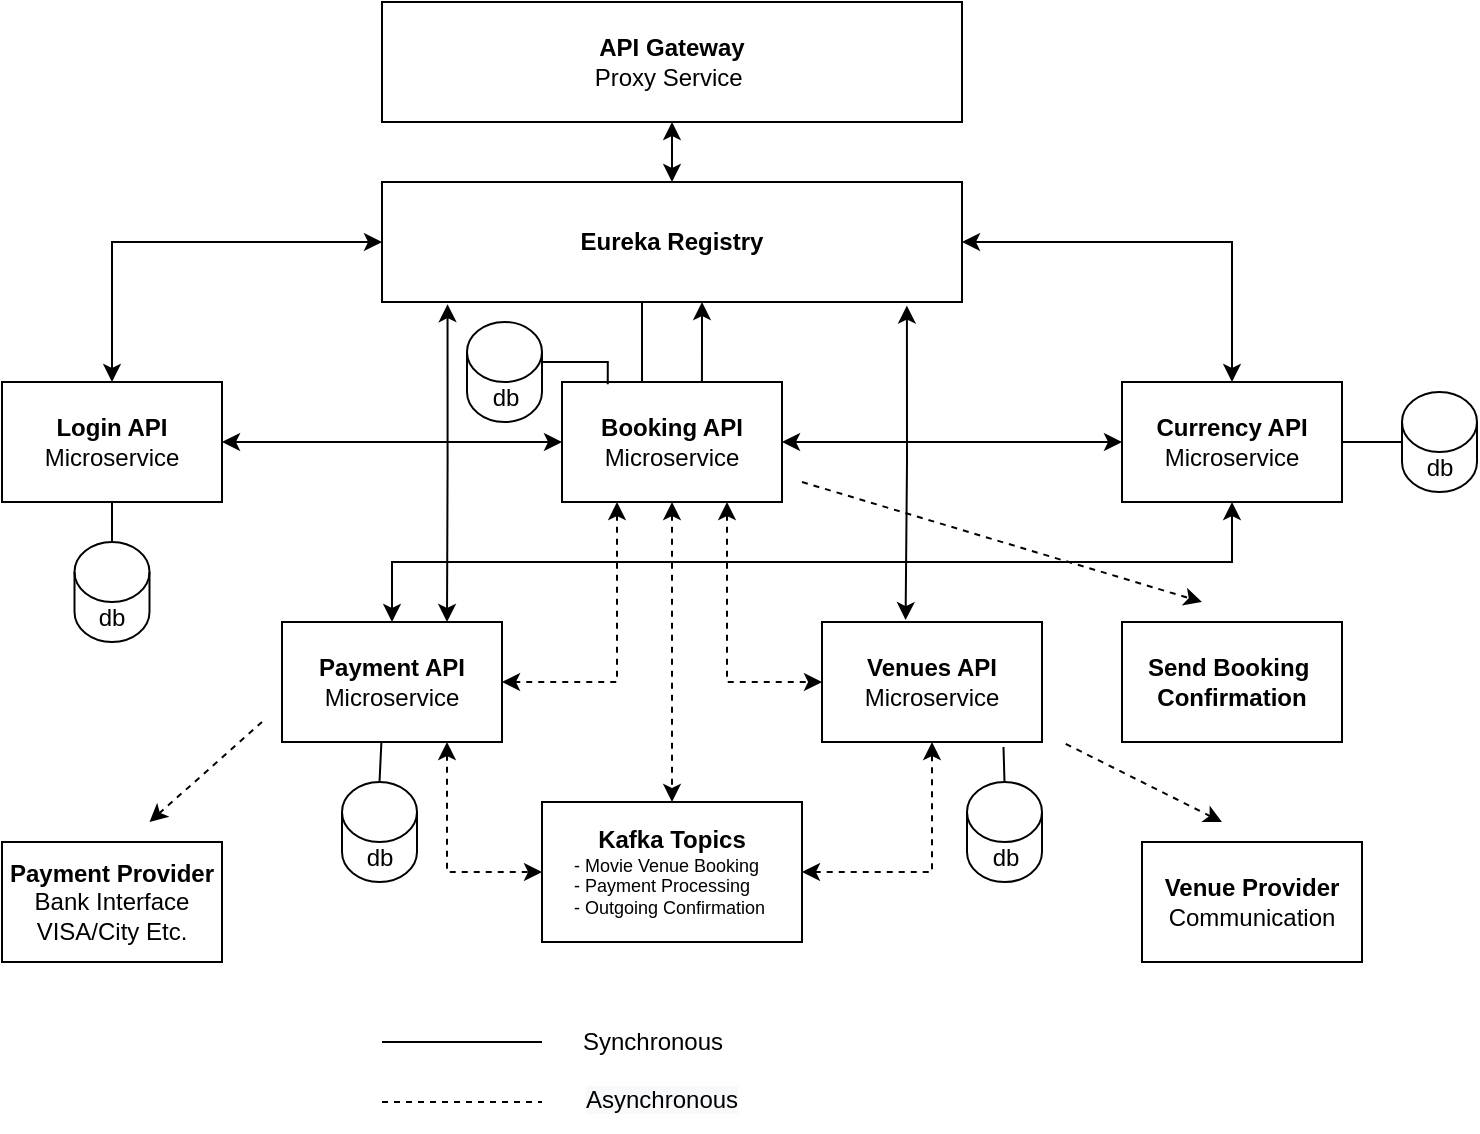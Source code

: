 <mxfile version="15.5.8" type="device"><diagram id="gLHdFOTLegKAvpFeTuw2" name="Page-1"><mxGraphModel dx="1102" dy="665" grid="1" gridSize="10" guides="1" tooltips="1" connect="1" arrows="1" fold="1" page="1" pageScale="1" pageWidth="850" pageHeight="1100" math="0" shadow="0"><root><mxCell id="0"/><mxCell id="1" parent="0"/><mxCell id="66pcaqE_t5hx0tvwiid_-15" style="edgeStyle=orthogonalEdgeStyle;rounded=0;orthogonalLoop=1;jettySize=auto;html=1;exitX=0.5;exitY=1;exitDx=0;exitDy=0;entryX=0.5;entryY=0;entryDx=0;entryDy=0;endArrow=classic;endFill=1;startArrow=classic;startFill=1;" edge="1" parent="1" source="66pcaqE_t5hx0tvwiid_-1" target="66pcaqE_t5hx0tvwiid_-2"><mxGeometry relative="1" as="geometry"/></mxCell><mxCell id="66pcaqE_t5hx0tvwiid_-1" value="&lt;b&gt;API Gateway &lt;/b&gt;&lt;br&gt;Proxy Service&amp;nbsp;" style="rounded=0;whiteSpace=wrap;html=1;" vertex="1" parent="1"><mxGeometry x="280" y="190" width="290" height="60" as="geometry"/></mxCell><mxCell id="66pcaqE_t5hx0tvwiid_-11" style="edgeStyle=orthogonalEdgeStyle;rounded=0;orthogonalLoop=1;jettySize=auto;html=1;exitX=0;exitY=0.5;exitDx=0;exitDy=0;endArrow=classic;endFill=1;startArrow=classic;startFill=1;" edge="1" parent="1" source="66pcaqE_t5hx0tvwiid_-2" target="66pcaqE_t5hx0tvwiid_-5"><mxGeometry relative="1" as="geometry"/></mxCell><mxCell id="66pcaqE_t5hx0tvwiid_-17" style="edgeStyle=orthogonalEdgeStyle;rounded=0;orthogonalLoop=1;jettySize=auto;html=1;exitX=1;exitY=0.5;exitDx=0;exitDy=0;entryX=0.5;entryY=0;entryDx=0;entryDy=0;endArrow=classic;endFill=1;startArrow=classic;startFill=1;" edge="1" parent="1" source="66pcaqE_t5hx0tvwiid_-2" target="66pcaqE_t5hx0tvwiid_-9"><mxGeometry relative="1" as="geometry"/></mxCell><mxCell id="66pcaqE_t5hx0tvwiid_-23" style="edgeStyle=orthogonalEdgeStyle;rounded=0;orthogonalLoop=1;jettySize=auto;html=1;exitX=0.5;exitY=1;exitDx=0;exitDy=0;entryX=0.358;entryY=0.007;entryDx=0;entryDy=0;endArrow=classic;endFill=1;entryPerimeter=0;" edge="1" parent="1" source="66pcaqE_t5hx0tvwiid_-2" target="66pcaqE_t5hx0tvwiid_-7"><mxGeometry relative="1" as="geometry"><Array as="points"><mxPoint x="410" y="340"/><mxPoint x="410" y="400"/></Array></mxGeometry></mxCell><mxCell id="66pcaqE_t5hx0tvwiid_-44" style="edgeStyle=orthogonalEdgeStyle;rounded=0;orthogonalLoop=1;jettySize=auto;html=1;exitX=0.905;exitY=1.03;exitDx=0;exitDy=0;entryX=0.38;entryY=-0.016;entryDx=0;entryDy=0;fontSize=9;startArrow=classic;startFill=1;endArrow=classic;endFill=1;exitPerimeter=0;entryPerimeter=0;" edge="1" parent="1" source="66pcaqE_t5hx0tvwiid_-2" target="66pcaqE_t5hx0tvwiid_-10"><mxGeometry relative="1" as="geometry"/></mxCell><mxCell id="66pcaqE_t5hx0tvwiid_-45" style="edgeStyle=orthogonalEdgeStyle;rounded=0;orthogonalLoop=1;jettySize=auto;html=1;exitX=0.113;exitY=1.018;exitDx=0;exitDy=0;entryX=0.75;entryY=0;entryDx=0;entryDy=0;fontSize=9;startArrow=classic;startFill=1;endArrow=classic;endFill=1;exitPerimeter=0;" edge="1" parent="1" source="66pcaqE_t5hx0tvwiid_-2" target="66pcaqE_t5hx0tvwiid_-8"><mxGeometry relative="1" as="geometry"><Array as="points"/></mxGeometry></mxCell><mxCell id="66pcaqE_t5hx0tvwiid_-2" value="&lt;b&gt;Eureka Registry&lt;/b&gt;" style="rounded=0;whiteSpace=wrap;html=1;" vertex="1" parent="1"><mxGeometry x="280" y="280" width="290" height="60" as="geometry"/></mxCell><mxCell id="66pcaqE_t5hx0tvwiid_-22" style="edgeStyle=orthogonalEdgeStyle;rounded=0;orthogonalLoop=1;jettySize=auto;html=1;exitX=0.5;exitY=1;exitDx=0;exitDy=0;entryX=0.5;entryY=0;entryDx=0;entryDy=0;entryPerimeter=0;endArrow=none;endFill=0;" edge="1" parent="1" source="66pcaqE_t5hx0tvwiid_-5" target="66pcaqE_t5hx0tvwiid_-21"><mxGeometry relative="1" as="geometry"/></mxCell><mxCell id="66pcaqE_t5hx0tvwiid_-5" value="&lt;b&gt;Login API&lt;/b&gt;&lt;br&gt;Microservice" style="rounded=0;whiteSpace=wrap;html=1;" vertex="1" parent="1"><mxGeometry x="90" y="380" width="110" height="60" as="geometry"/></mxCell><mxCell id="66pcaqE_t5hx0tvwiid_-27" style="edgeStyle=orthogonalEdgeStyle;rounded=0;orthogonalLoop=1;jettySize=auto;html=1;exitX=0.636;exitY=0.011;exitDx=0;exitDy=0;endArrow=classic;endFill=1;exitPerimeter=0;" edge="1" parent="1" source="66pcaqE_t5hx0tvwiid_-7"><mxGeometry relative="1" as="geometry"><mxPoint x="440" y="340" as="targetPoint"/><Array as="points"/></mxGeometry></mxCell><mxCell id="66pcaqE_t5hx0tvwiid_-33" style="edgeStyle=orthogonalEdgeStyle;rounded=0;orthogonalLoop=1;jettySize=auto;html=1;exitX=0.75;exitY=1;exitDx=0;exitDy=0;entryX=0;entryY=0.5;entryDx=0;entryDy=0;endArrow=classic;endFill=1;startArrow=classic;startFill=1;dashed=1;" edge="1" parent="1" source="66pcaqE_t5hx0tvwiid_-7" target="66pcaqE_t5hx0tvwiid_-10"><mxGeometry relative="1" as="geometry"/></mxCell><mxCell id="66pcaqE_t5hx0tvwiid_-35" style="edgeStyle=orthogonalEdgeStyle;rounded=0;orthogonalLoop=1;jettySize=auto;html=1;exitX=0.5;exitY=1;exitDx=0;exitDy=0;entryX=0.5;entryY=0;entryDx=0;entryDy=0;fontSize=9;startArrow=classic;startFill=1;endArrow=classic;endFill=1;dashed=1;" edge="1" parent="1" source="66pcaqE_t5hx0tvwiid_-7" target="66pcaqE_t5hx0tvwiid_-34"><mxGeometry relative="1" as="geometry"/></mxCell><mxCell id="66pcaqE_t5hx0tvwiid_-36" style="edgeStyle=orthogonalEdgeStyle;rounded=0;orthogonalLoop=1;jettySize=auto;html=1;exitX=0.25;exitY=1;exitDx=0;exitDy=0;entryX=1;entryY=0.5;entryDx=0;entryDy=0;fontSize=9;startArrow=classic;startFill=1;endArrow=classic;endFill=1;dashed=1;" edge="1" parent="1" source="66pcaqE_t5hx0tvwiid_-7" target="66pcaqE_t5hx0tvwiid_-8"><mxGeometry relative="1" as="geometry"/></mxCell><mxCell id="66pcaqE_t5hx0tvwiid_-38" style="edgeStyle=orthogonalEdgeStyle;rounded=0;orthogonalLoop=1;jettySize=auto;html=1;exitX=1;exitY=0.5;exitDx=0;exitDy=0;entryX=0;entryY=0.5;entryDx=0;entryDy=0;fontSize=9;startArrow=classic;startFill=1;endArrow=classic;endFill=1;" edge="1" parent="1" source="66pcaqE_t5hx0tvwiid_-7" target="66pcaqE_t5hx0tvwiid_-9"><mxGeometry relative="1" as="geometry"/></mxCell><mxCell id="66pcaqE_t5hx0tvwiid_-41" style="edgeStyle=orthogonalEdgeStyle;rounded=0;orthogonalLoop=1;jettySize=auto;html=1;exitX=0;exitY=0.5;exitDx=0;exitDy=0;entryX=1;entryY=0.5;entryDx=0;entryDy=0;fontSize=9;startArrow=classic;startFill=1;endArrow=classic;endFill=1;" edge="1" parent="1" source="66pcaqE_t5hx0tvwiid_-7" target="66pcaqE_t5hx0tvwiid_-5"><mxGeometry relative="1" as="geometry"/></mxCell><mxCell id="66pcaqE_t5hx0tvwiid_-7" value="&lt;b&gt;Booking API&lt;/b&gt;&lt;br&gt;Microservice" style="rounded=0;whiteSpace=wrap;html=1;" vertex="1" parent="1"><mxGeometry x="370" y="380" width="110" height="60" as="geometry"/></mxCell><mxCell id="66pcaqE_t5hx0tvwiid_-37" style="edgeStyle=orthogonalEdgeStyle;rounded=0;orthogonalLoop=1;jettySize=auto;html=1;exitX=0.75;exitY=1;exitDx=0;exitDy=0;entryX=0;entryY=0.5;entryDx=0;entryDy=0;dashed=1;fontSize=9;startArrow=classic;startFill=1;endArrow=classic;endFill=1;" edge="1" parent="1" source="66pcaqE_t5hx0tvwiid_-8" target="66pcaqE_t5hx0tvwiid_-34"><mxGeometry relative="1" as="geometry"/></mxCell><mxCell id="66pcaqE_t5hx0tvwiid_-39" style="edgeStyle=orthogonalEdgeStyle;rounded=0;orthogonalLoop=1;jettySize=auto;html=1;exitX=0.5;exitY=0;exitDx=0;exitDy=0;entryX=0.5;entryY=1;entryDx=0;entryDy=0;fontSize=9;startArrow=classic;startFill=1;endArrow=classic;endFill=1;" edge="1" parent="1" source="66pcaqE_t5hx0tvwiid_-8" target="66pcaqE_t5hx0tvwiid_-9"><mxGeometry relative="1" as="geometry"/></mxCell><mxCell id="66pcaqE_t5hx0tvwiid_-8" value="&lt;b&gt;Payment API&lt;/b&gt;&lt;br&gt;Microservice" style="rounded=0;whiteSpace=wrap;html=1;" vertex="1" parent="1"><mxGeometry x="230" y="500" width="110" height="60" as="geometry"/></mxCell><mxCell id="66pcaqE_t5hx0tvwiid_-63" style="edgeStyle=orthogonalEdgeStyle;rounded=0;orthogonalLoop=1;jettySize=auto;html=1;exitX=1;exitY=0.5;exitDx=0;exitDy=0;entryX=0;entryY=0.5;entryDx=0;entryDy=0;entryPerimeter=0;fontSize=9;startArrow=none;startFill=0;endArrow=none;endFill=0;" edge="1" parent="1" source="66pcaqE_t5hx0tvwiid_-9" target="66pcaqE_t5hx0tvwiid_-60"><mxGeometry relative="1" as="geometry"/></mxCell><mxCell id="66pcaqE_t5hx0tvwiid_-9" value="&lt;b&gt;Currency API&lt;/b&gt;&lt;br&gt;Microservice" style="rounded=0;whiteSpace=wrap;html=1;" vertex="1" parent="1"><mxGeometry x="650" y="380" width="110" height="60" as="geometry"/></mxCell><mxCell id="66pcaqE_t5hx0tvwiid_-10" value="&lt;b&gt;Venues API&lt;/b&gt;&lt;br&gt;Microservice" style="rounded=0;whiteSpace=wrap;html=1;" vertex="1" parent="1"><mxGeometry x="500" y="500" width="110" height="60" as="geometry"/></mxCell><mxCell id="66pcaqE_t5hx0tvwiid_-21" value="db" style="shape=cylinder3;whiteSpace=wrap;html=1;boundedLbl=1;backgroundOutline=1;size=15;" vertex="1" parent="1"><mxGeometry x="126.25" y="460" width="37.5" height="50" as="geometry"/></mxCell><mxCell id="66pcaqE_t5hx0tvwiid_-28" value="" style="endArrow=none;html=1;rounded=0;" edge="1" parent="1"><mxGeometry width="50" height="50" relative="1" as="geometry"><mxPoint x="280" y="710" as="sourcePoint"/><mxPoint x="360" y="710" as="targetPoint"/></mxGeometry></mxCell><mxCell id="66pcaqE_t5hx0tvwiid_-30" value="Synchronous" style="text;html=1;resizable=0;autosize=1;align=center;verticalAlign=middle;points=[];fillColor=none;strokeColor=none;rounded=0;" vertex="1" parent="1"><mxGeometry x="370" y="700" width="90" height="20" as="geometry"/></mxCell><mxCell id="66pcaqE_t5hx0tvwiid_-31" value="" style="endArrow=none;html=1;rounded=0;dashed=1;" edge="1" parent="1"><mxGeometry width="50" height="50" relative="1" as="geometry"><mxPoint x="280" y="740" as="sourcePoint"/><mxPoint x="360" y="740" as="targetPoint"/></mxGeometry></mxCell><mxCell id="66pcaqE_t5hx0tvwiid_-32" value="&lt;span style=&quot;color: rgb(0 , 0 , 0) ; font-family: &amp;#34;helvetica&amp;#34; ; font-size: 12px ; font-style: normal ; font-weight: 400 ; letter-spacing: normal ; text-align: center ; text-indent: 0px ; text-transform: none ; word-spacing: 0px ; background-color: rgb(248 , 249 , 250) ; display: inline ; float: none&quot;&gt;Asynchronous&lt;/span&gt;" style="text;whiteSpace=wrap;html=1;" vertex="1" parent="1"><mxGeometry x="380" y="725" width="80" height="30" as="geometry"/></mxCell><mxCell id="66pcaqE_t5hx0tvwiid_-40" style="edgeStyle=orthogonalEdgeStyle;rounded=0;orthogonalLoop=1;jettySize=auto;html=1;exitX=1;exitY=0.5;exitDx=0;exitDy=0;entryX=0.5;entryY=1;entryDx=0;entryDy=0;fontSize=9;startArrow=classic;startFill=1;endArrow=classic;endFill=1;dashed=1;" edge="1" parent="1" source="66pcaqE_t5hx0tvwiid_-34" target="66pcaqE_t5hx0tvwiid_-10"><mxGeometry relative="1" as="geometry"/></mxCell><mxCell id="66pcaqE_t5hx0tvwiid_-34" value="&lt;b&gt;Kafka Topics&lt;/b&gt;&lt;br&gt;&lt;div style=&quot;text-align: left ; font-size: 9px&quot;&gt;&lt;span&gt;- Movie Venue Booking&lt;/span&gt;&lt;br&gt;&lt;/div&gt;&lt;div style=&quot;text-align: left ; font-size: 9px&quot;&gt;&lt;span&gt;- Payment Processing&lt;/span&gt;&lt;/div&gt;&lt;div style=&quot;text-align: left ; font-size: 9px&quot;&gt;&lt;span&gt;- Outgoing Confirmation&amp;nbsp;&lt;/span&gt;&lt;/div&gt;" style="rounded=0;whiteSpace=wrap;html=1;" vertex="1" parent="1"><mxGeometry x="360" y="590" width="130" height="70" as="geometry"/></mxCell><mxCell id="66pcaqE_t5hx0tvwiid_-46" value="&lt;b&gt;Payment Provider&lt;br&gt;&lt;/b&gt;Bank Interface&lt;br&gt;VISA/City Etc." style="rounded=0;whiteSpace=wrap;html=1;" vertex="1" parent="1"><mxGeometry x="90" y="610" width="110" height="60" as="geometry"/></mxCell><mxCell id="66pcaqE_t5hx0tvwiid_-50" value="&lt;b style=&quot;font-family: &amp;#34;helvetica&amp;#34;&quot;&gt;Send Booking&amp;nbsp;&lt;br&gt;Confirmation&lt;/b&gt;" style="rounded=0;whiteSpace=wrap;html=1;" vertex="1" parent="1"><mxGeometry x="650" y="500" width="110" height="60" as="geometry"/></mxCell><mxCell id="66pcaqE_t5hx0tvwiid_-55" value="" style="endArrow=none;startArrow=classic;html=1;rounded=0;fontSize=9;startFill=1;endFill=0;dashed=1;" edge="1" parent="1"><mxGeometry width="50" height="50" relative="1" as="geometry"><mxPoint x="163.75" y="600" as="sourcePoint"/><mxPoint x="220" y="550" as="targetPoint"/></mxGeometry></mxCell><mxCell id="66pcaqE_t5hx0tvwiid_-56" value="" style="endArrow=classic;startArrow=none;html=1;rounded=0;fontSize=9;startFill=0;endFill=1;dashed=1;" edge="1" parent="1"><mxGeometry width="50" height="50" relative="1" as="geometry"><mxPoint x="490" y="430" as="sourcePoint"/><mxPoint x="690" y="490" as="targetPoint"/></mxGeometry></mxCell><mxCell id="66pcaqE_t5hx0tvwiid_-64" style="edgeStyle=orthogonalEdgeStyle;rounded=0;orthogonalLoop=1;jettySize=auto;html=1;exitX=0.5;exitY=0;exitDx=0;exitDy=0;exitPerimeter=0;entryX=0.452;entryY=0.995;entryDx=0;entryDy=0;entryPerimeter=0;fontSize=9;startArrow=none;startFill=0;endArrow=none;endFill=0;" edge="1" parent="1" source="66pcaqE_t5hx0tvwiid_-57" target="66pcaqE_t5hx0tvwiid_-8"><mxGeometry relative="1" as="geometry"/></mxCell><mxCell id="66pcaqE_t5hx0tvwiid_-57" value="db" style="shape=cylinder3;whiteSpace=wrap;html=1;boundedLbl=1;backgroundOutline=1;size=15;" vertex="1" parent="1"><mxGeometry x="260" y="580" width="37.5" height="50" as="geometry"/></mxCell><mxCell id="66pcaqE_t5hx0tvwiid_-62" style="edgeStyle=orthogonalEdgeStyle;rounded=0;orthogonalLoop=1;jettySize=auto;html=1;exitX=0.5;exitY=0;exitDx=0;exitDy=0;exitPerimeter=0;entryX=0.825;entryY=1.041;entryDx=0;entryDy=0;entryPerimeter=0;fontSize=9;startArrow=none;startFill=0;endArrow=none;endFill=0;" edge="1" parent="1" source="66pcaqE_t5hx0tvwiid_-58" target="66pcaqE_t5hx0tvwiid_-10"><mxGeometry relative="1" as="geometry"/></mxCell><mxCell id="66pcaqE_t5hx0tvwiid_-58" value="db" style="shape=cylinder3;whiteSpace=wrap;html=1;boundedLbl=1;backgroundOutline=1;size=15;" vertex="1" parent="1"><mxGeometry x="572.5" y="580" width="37.5" height="50" as="geometry"/></mxCell><mxCell id="66pcaqE_t5hx0tvwiid_-61" style="edgeStyle=orthogonalEdgeStyle;rounded=0;orthogonalLoop=1;jettySize=auto;html=1;exitX=1;exitY=0;exitDx=0;exitDy=20;exitPerimeter=0;entryX=0.208;entryY=0.018;entryDx=0;entryDy=0;entryPerimeter=0;fontSize=9;startArrow=none;startFill=0;endArrow=none;endFill=0;" edge="1" parent="1" source="66pcaqE_t5hx0tvwiid_-59" target="66pcaqE_t5hx0tvwiid_-7"><mxGeometry relative="1" as="geometry"/></mxCell><mxCell id="66pcaqE_t5hx0tvwiid_-59" value="db" style="shape=cylinder3;whiteSpace=wrap;html=1;boundedLbl=1;backgroundOutline=1;size=15;" vertex="1" parent="1"><mxGeometry x="322.5" y="350" width="37.5" height="50" as="geometry"/></mxCell><mxCell id="66pcaqE_t5hx0tvwiid_-60" value="db" style="shape=cylinder3;whiteSpace=wrap;html=1;boundedLbl=1;backgroundOutline=1;size=15;" vertex="1" parent="1"><mxGeometry x="790" y="385" width="37.5" height="50" as="geometry"/></mxCell><mxCell id="66pcaqE_t5hx0tvwiid_-65" value="&lt;b&gt;Venue Provider&lt;/b&gt;&lt;br&gt;Communication" style="rounded=0;whiteSpace=wrap;html=1;" vertex="1" parent="1"><mxGeometry x="660" y="610" width="110" height="60" as="geometry"/></mxCell><mxCell id="66pcaqE_t5hx0tvwiid_-66" value="" style="endArrow=none;startArrow=classic;html=1;rounded=0;fontSize=9;startFill=1;endFill=0;dashed=1;" edge="1" parent="1"><mxGeometry width="50" height="50" relative="1" as="geometry"><mxPoint x="700" y="600" as="sourcePoint"/><mxPoint x="620" y="560" as="targetPoint"/></mxGeometry></mxCell></root></mxGraphModel></diagram></mxfile>